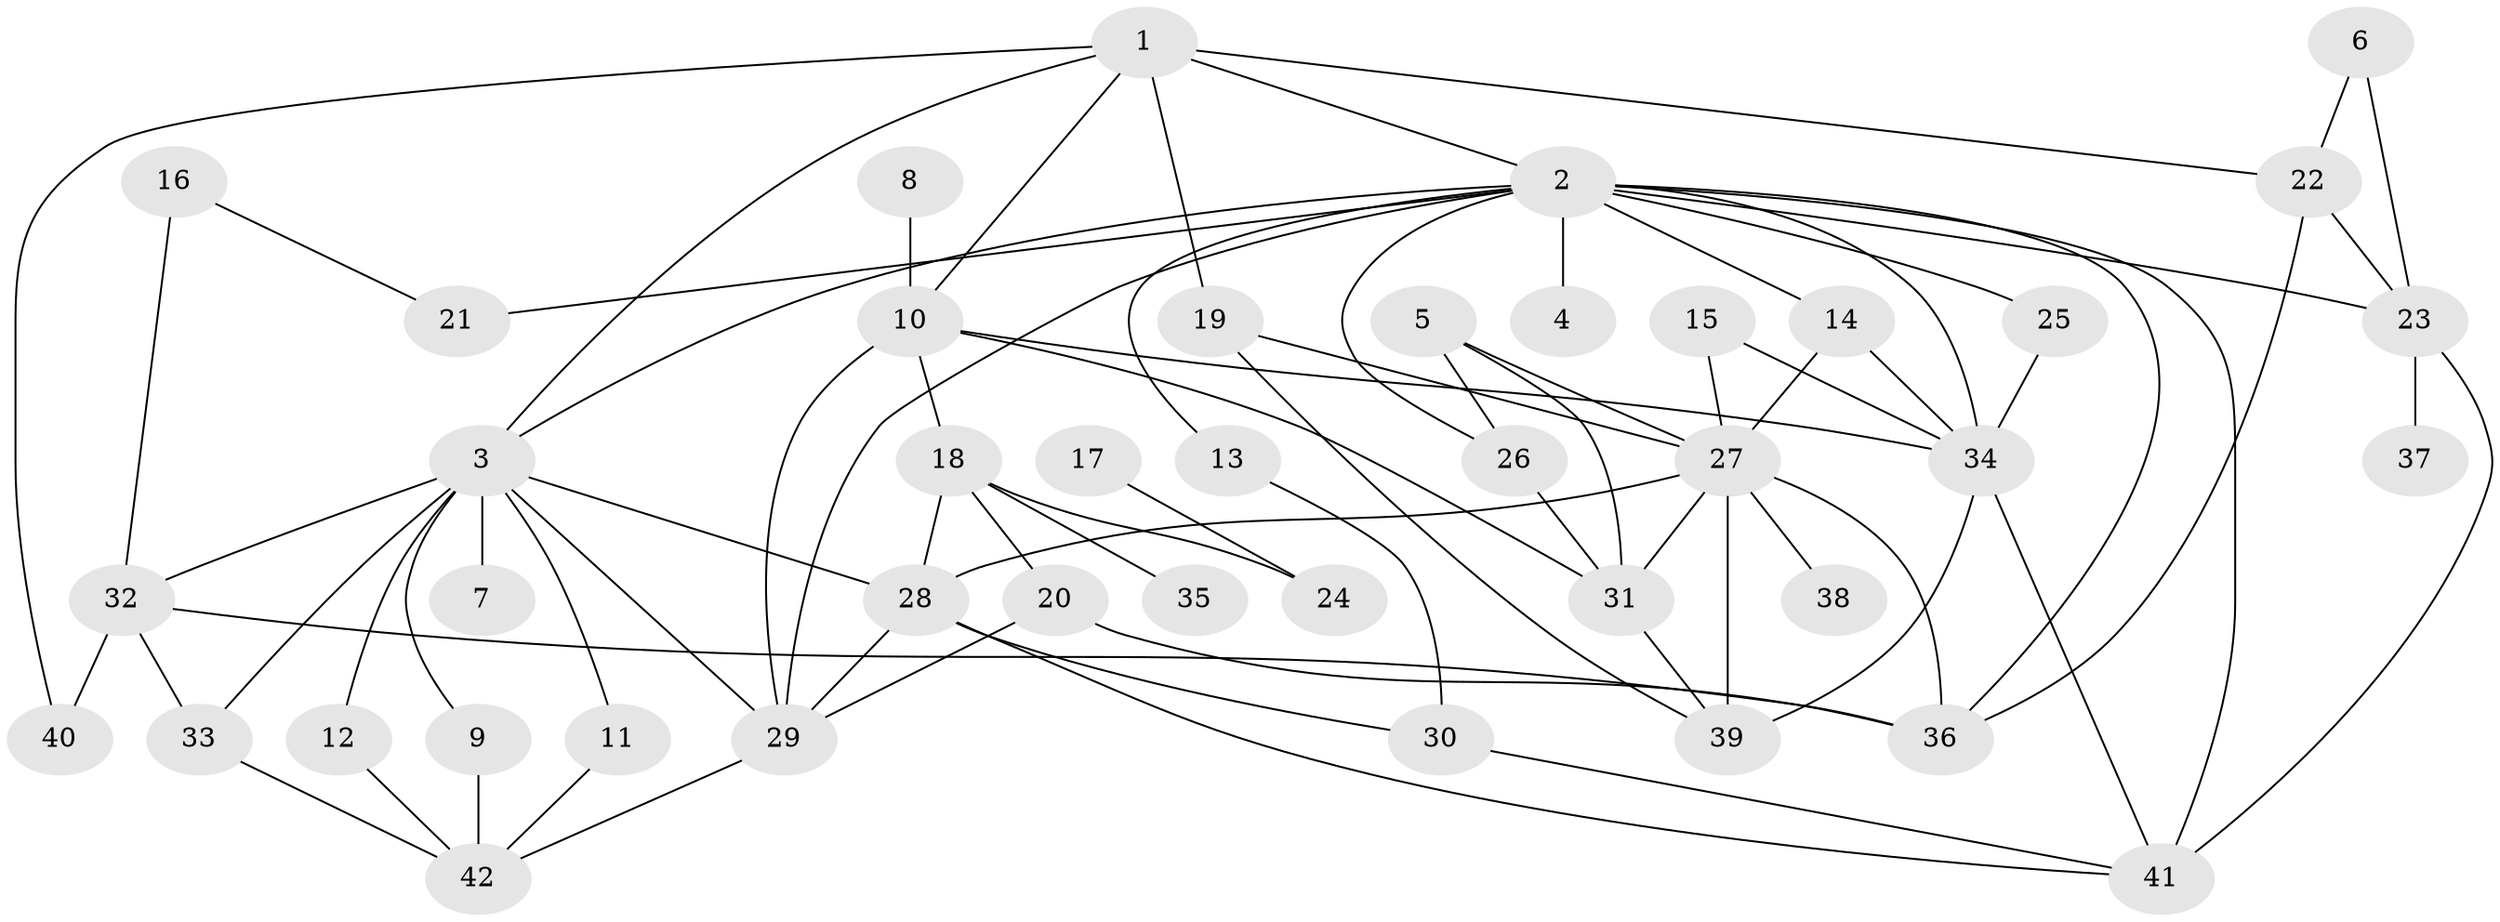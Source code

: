 // original degree distribution, {6: 0.05952380952380952, 9: 0.011904761904761904, 8: 0.011904761904761904, 5: 0.08333333333333333, 4: 0.09523809523809523, 3: 0.2619047619047619, 2: 0.30952380952380953, 1: 0.16666666666666666}
// Generated by graph-tools (version 1.1) at 2025/49/03/09/25 03:49:26]
// undirected, 42 vertices, 78 edges
graph export_dot {
graph [start="1"]
  node [color=gray90,style=filled];
  1;
  2;
  3;
  4;
  5;
  6;
  7;
  8;
  9;
  10;
  11;
  12;
  13;
  14;
  15;
  16;
  17;
  18;
  19;
  20;
  21;
  22;
  23;
  24;
  25;
  26;
  27;
  28;
  29;
  30;
  31;
  32;
  33;
  34;
  35;
  36;
  37;
  38;
  39;
  40;
  41;
  42;
  1 -- 2 [weight=1.0];
  1 -- 3 [weight=1.0];
  1 -- 10 [weight=1.0];
  1 -- 19 [weight=1.0];
  1 -- 22 [weight=1.0];
  1 -- 40 [weight=1.0];
  2 -- 3 [weight=1.0];
  2 -- 4 [weight=1.0];
  2 -- 13 [weight=1.0];
  2 -- 14 [weight=1.0];
  2 -- 21 [weight=1.0];
  2 -- 23 [weight=1.0];
  2 -- 25 [weight=1.0];
  2 -- 26 [weight=1.0];
  2 -- 29 [weight=1.0];
  2 -- 34 [weight=1.0];
  2 -- 36 [weight=1.0];
  2 -- 41 [weight=1.0];
  3 -- 7 [weight=1.0];
  3 -- 9 [weight=1.0];
  3 -- 11 [weight=1.0];
  3 -- 12 [weight=1.0];
  3 -- 28 [weight=1.0];
  3 -- 29 [weight=1.0];
  3 -- 32 [weight=1.0];
  3 -- 33 [weight=2.0];
  5 -- 26 [weight=1.0];
  5 -- 27 [weight=1.0];
  5 -- 31 [weight=1.0];
  6 -- 22 [weight=1.0];
  6 -- 23 [weight=1.0];
  8 -- 10 [weight=1.0];
  9 -- 42 [weight=1.0];
  10 -- 18 [weight=1.0];
  10 -- 29 [weight=1.0];
  10 -- 31 [weight=1.0];
  10 -- 34 [weight=1.0];
  11 -- 42 [weight=1.0];
  12 -- 42 [weight=1.0];
  13 -- 30 [weight=1.0];
  14 -- 27 [weight=1.0];
  14 -- 34 [weight=1.0];
  15 -- 27 [weight=1.0];
  15 -- 34 [weight=1.0];
  16 -- 21 [weight=1.0];
  16 -- 32 [weight=1.0];
  17 -- 24 [weight=1.0];
  18 -- 20 [weight=1.0];
  18 -- 24 [weight=1.0];
  18 -- 28 [weight=1.0];
  18 -- 35 [weight=1.0];
  19 -- 27 [weight=1.0];
  19 -- 39 [weight=1.0];
  20 -- 29 [weight=1.0];
  20 -- 36 [weight=1.0];
  22 -- 23 [weight=1.0];
  22 -- 36 [weight=1.0];
  23 -- 37 [weight=1.0];
  23 -- 41 [weight=1.0];
  25 -- 34 [weight=1.0];
  26 -- 31 [weight=1.0];
  27 -- 28 [weight=1.0];
  27 -- 31 [weight=1.0];
  27 -- 36 [weight=1.0];
  27 -- 38 [weight=1.0];
  27 -- 39 [weight=1.0];
  28 -- 29 [weight=1.0];
  28 -- 30 [weight=1.0];
  28 -- 41 [weight=1.0];
  29 -- 42 [weight=1.0];
  30 -- 41 [weight=1.0];
  31 -- 39 [weight=1.0];
  32 -- 33 [weight=1.0];
  32 -- 36 [weight=1.0];
  32 -- 40 [weight=2.0];
  33 -- 42 [weight=1.0];
  34 -- 39 [weight=2.0];
  34 -- 41 [weight=1.0];
}
